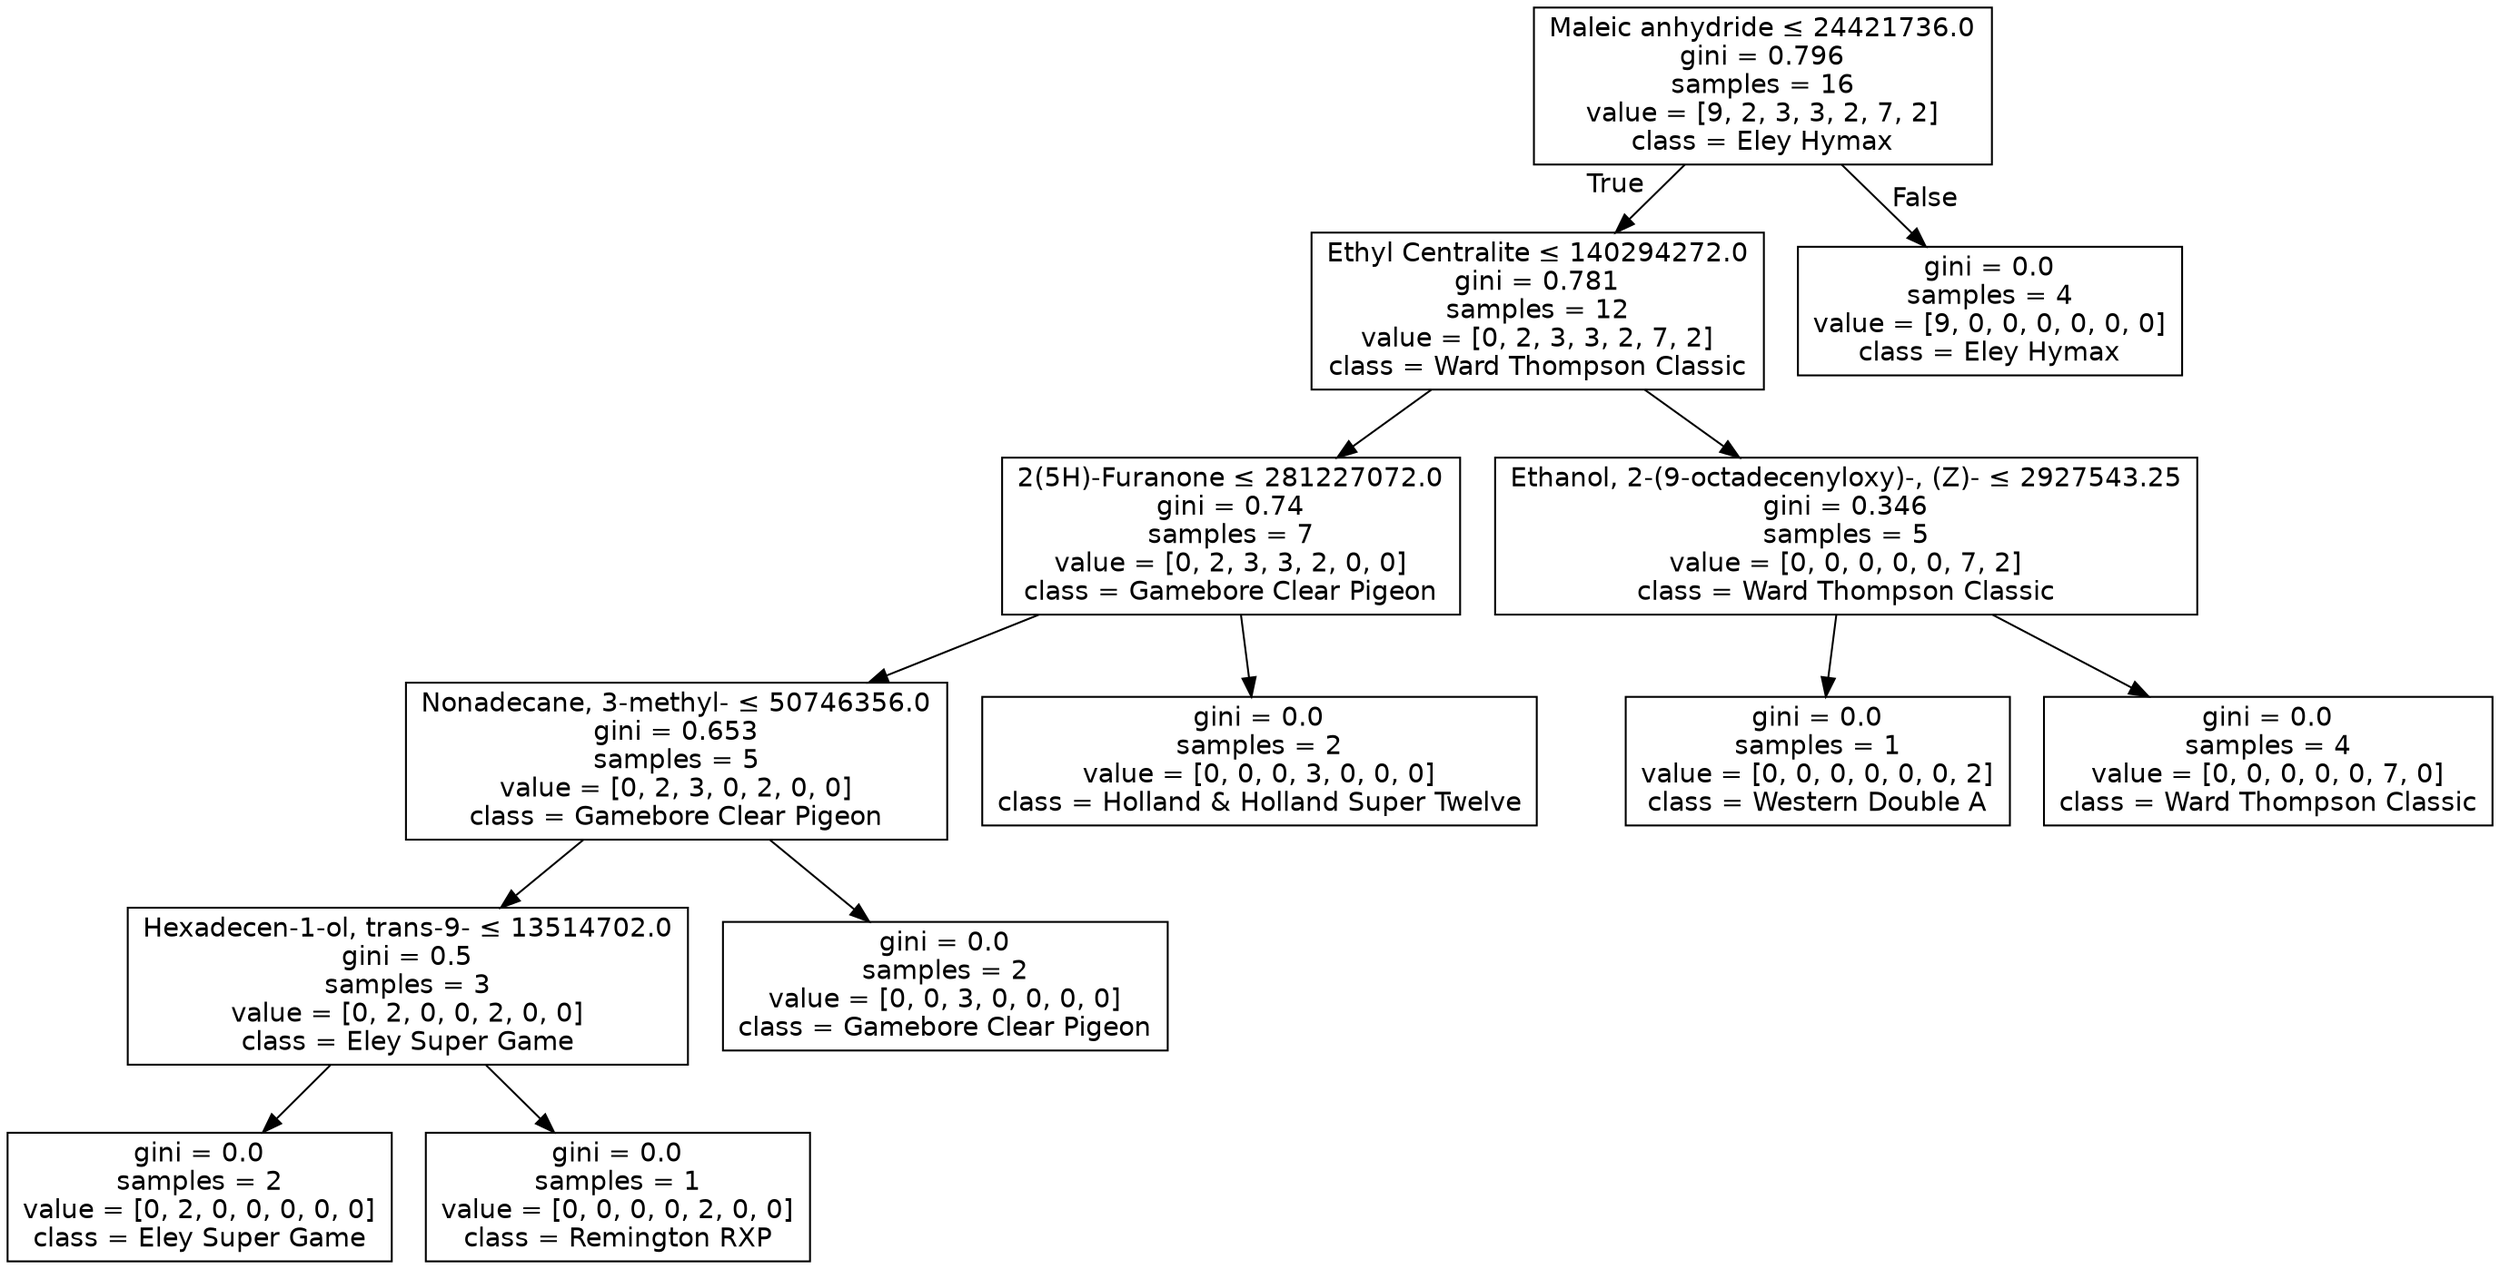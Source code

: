 digraph Tree {
node [shape=box, fontname="helvetica"] ;
edge [fontname="helvetica"] ;
0 [label=<Maleic anhydride &le; 24421736.0<br/>gini = 0.796<br/>samples = 16<br/>value = [9, 2, 3, 3, 2, 7, 2]<br/>class = Eley Hymax>] ;
1 [label=<Ethyl Centralite &le; 140294272.0<br/>gini = 0.781<br/>samples = 12<br/>value = [0, 2, 3, 3, 2, 7, 2]<br/>class = Ward Thompson Classic>] ;
0 -> 1 [labeldistance=2.5, labelangle=45, headlabel="True"] ;
2 [label=<2(5H)-Furanone &le; 281227072.0<br/>gini = 0.74<br/>samples = 7<br/>value = [0, 2, 3, 3, 2, 0, 0]<br/>class = Gamebore Clear Pigeon>] ;
1 -> 2 ;
3 [label=<Nonadecane, 3-methyl- &le; 50746356.0<br/>gini = 0.653<br/>samples = 5<br/>value = [0, 2, 3, 0, 2, 0, 0]<br/>class = Gamebore Clear Pigeon>] ;
2 -> 3 ;
4 [label=<Hexadecen-1-ol, trans-9- &le; 13514702.0<br/>gini = 0.5<br/>samples = 3<br/>value = [0, 2, 0, 0, 2, 0, 0]<br/>class = Eley Super Game>] ;
3 -> 4 ;
5 [label=<gini = 0.0<br/>samples = 2<br/>value = [0, 2, 0, 0, 0, 0, 0]<br/>class = Eley Super Game>] ;
4 -> 5 ;
6 [label=<gini = 0.0<br/>samples = 1<br/>value = [0, 0, 0, 0, 2, 0, 0]<br/>class = Remington RXP>] ;
4 -> 6 ;
7 [label=<gini = 0.0<br/>samples = 2<br/>value = [0, 0, 3, 0, 0, 0, 0]<br/>class = Gamebore Clear Pigeon>] ;
3 -> 7 ;
8 [label=<gini = 0.0<br/>samples = 2<br/>value = [0, 0, 0, 3, 0, 0, 0]<br/>class = Holland &amp; Holland Super Twelve>] ;
2 -> 8 ;
9 [label=<Ethanol, 2-(9-octadecenyloxy)-, (Z)- &le; 2927543.25<br/>gini = 0.346<br/>samples = 5<br/>value = [0, 0, 0, 0, 0, 7, 2]<br/>class = Ward Thompson Classic>] ;
1 -> 9 ;
10 [label=<gini = 0.0<br/>samples = 1<br/>value = [0, 0, 0, 0, 0, 0, 2]<br/>class = Western Double A>] ;
9 -> 10 ;
11 [label=<gini = 0.0<br/>samples = 4<br/>value = [0, 0, 0, 0, 0, 7, 0]<br/>class = Ward Thompson Classic>] ;
9 -> 11 ;
12 [label=<gini = 0.0<br/>samples = 4<br/>value = [9, 0, 0, 0, 0, 0, 0]<br/>class = Eley Hymax>] ;
0 -> 12 [labeldistance=2.5, labelangle=-45, headlabel="False"] ;
}
